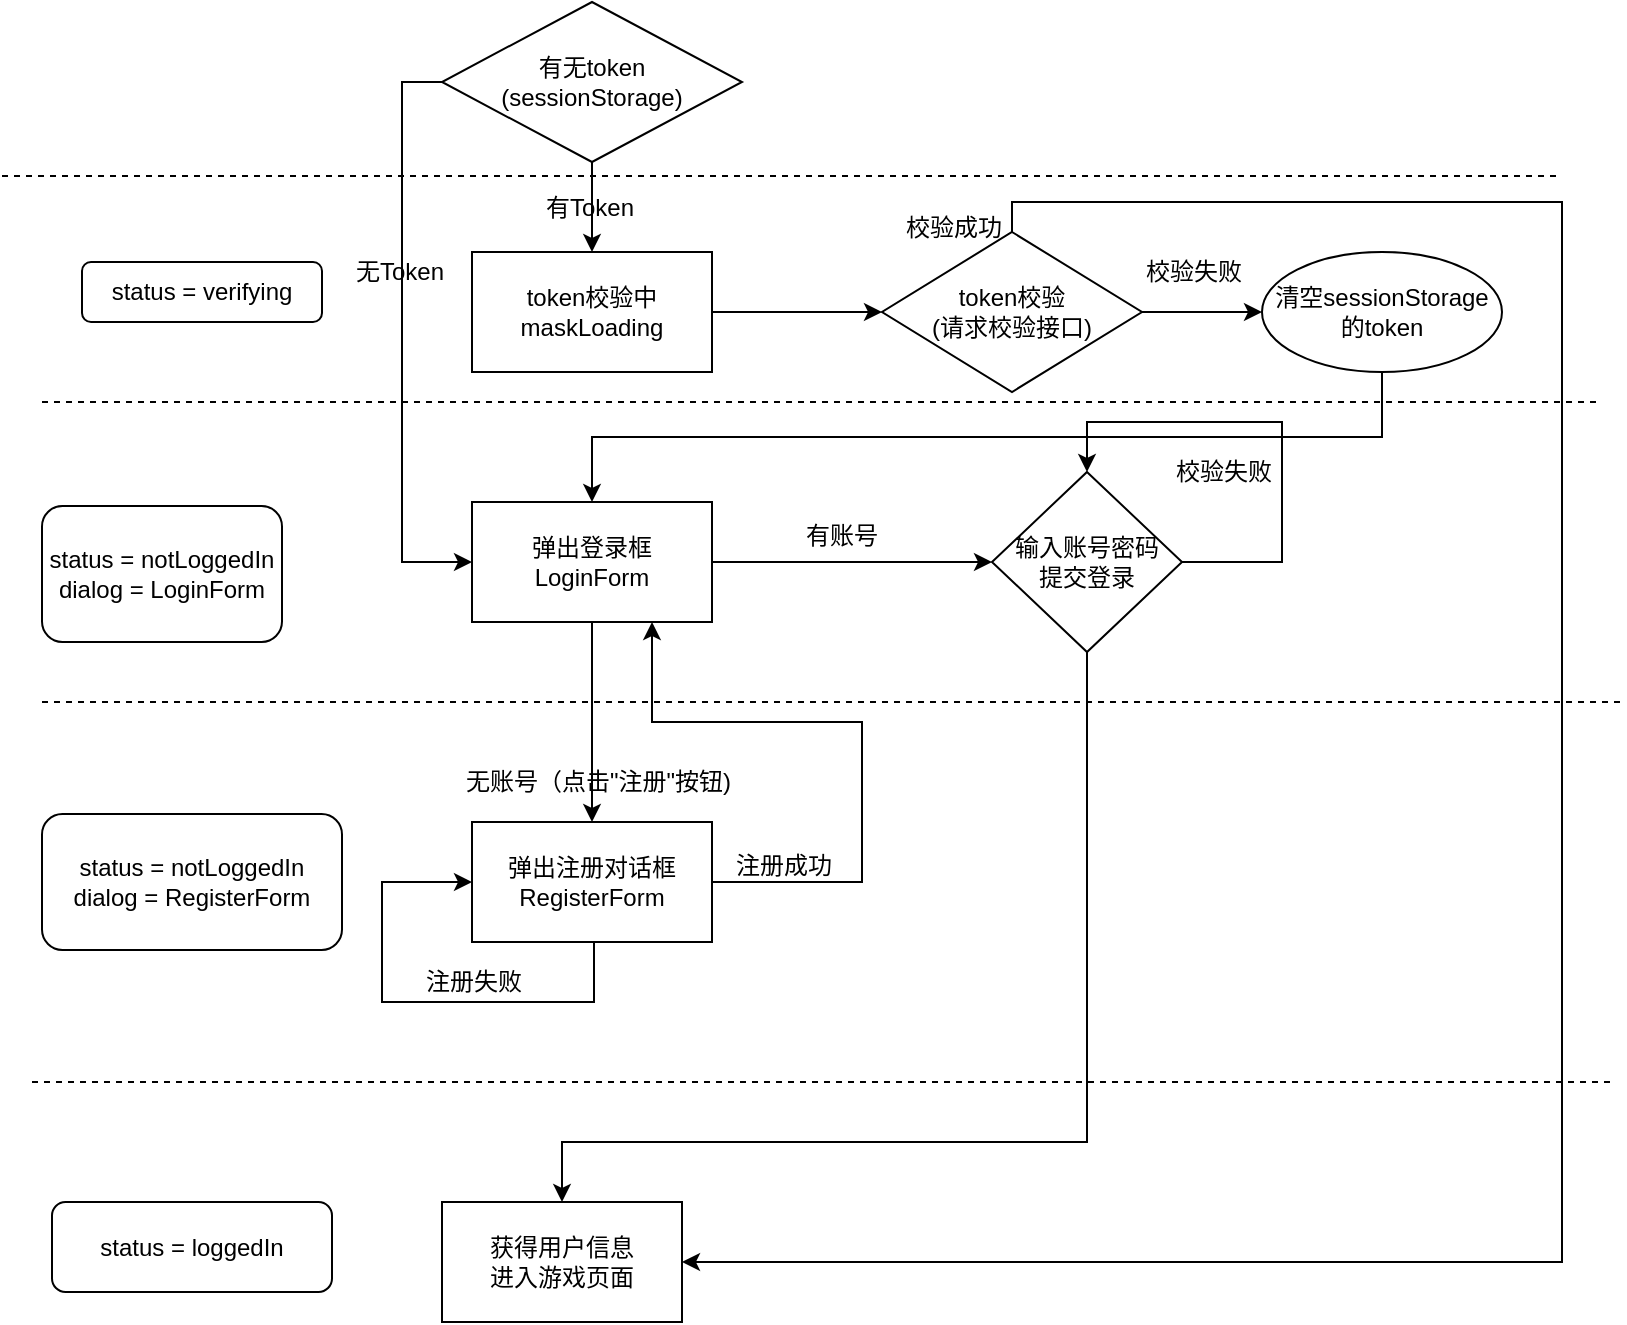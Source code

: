 <mxfile version="12.2.4" pages="3"><diagram id="rugRL7AxiqQIvu9c2BvP" name="Auth"><mxGraphModel dx="926" dy="571" grid="1" gridSize="10" guides="1" tooltips="1" connect="1" arrows="1" fold="1" page="1" pageScale="1" pageWidth="827" pageHeight="1169" math="0" shadow="0"><root><mxCell id="0"/><mxCell id="1" parent="0"/><mxCell id="4" style="edgeStyle=orthogonalEdgeStyle;rounded=0;orthogonalLoop=1;jettySize=auto;html=1;exitX=0;exitY=0.5;exitDx=0;exitDy=0;" parent="1" source="2" target="3" edge="1"><mxGeometry relative="1" as="geometry"><Array as="points"><mxPoint x="210" y="60"/><mxPoint x="210" y="300"/></Array></mxGeometry></mxCell><mxCell id="71" style="edgeStyle=orthogonalEdgeStyle;rounded=0;orthogonalLoop=1;jettySize=auto;html=1;exitX=0.5;exitY=1;exitDx=0;exitDy=0;entryX=0.5;entryY=0;entryDx=0;entryDy=0;" parent="1" source="2" target="64" edge="1"><mxGeometry relative="1" as="geometry"/></mxCell><mxCell id="2" value="有无token&lt;br&gt;(sessionStorage)" style="rhombus;whiteSpace=wrap;html=1;" parent="1" vertex="1"><mxGeometry x="230" y="20" width="150" height="80" as="geometry"/></mxCell><mxCell id="48" style="edgeStyle=orthogonalEdgeStyle;rounded=0;orthogonalLoop=1;jettySize=auto;html=1;exitX=1;exitY=0.5;exitDx=0;exitDy=0;entryX=0;entryY=0.5;entryDx=0;entryDy=0;" parent="1" source="3" target="20" edge="1"><mxGeometry relative="1" as="geometry"/></mxCell><mxCell id="54" value="" style="edgeStyle=orthogonalEdgeStyle;rounded=0;orthogonalLoop=1;jettySize=auto;html=1;" parent="1" source="3" target="21" edge="1"><mxGeometry relative="1" as="geometry"/></mxCell><mxCell id="3" value="弹出登录框&lt;br&gt;LoginForm" style="rounded=0;whiteSpace=wrap;html=1;" parent="1" vertex="1"><mxGeometry x="245" y="270" width="120" height="60" as="geometry"/></mxCell><mxCell id="11" style="edgeStyle=orthogonalEdgeStyle;rounded=0;orthogonalLoop=1;jettySize=auto;html=1;entryX=1;entryY=0.5;entryDx=0;entryDy=0;exitX=0.5;exitY=0;exitDx=0;exitDy=0;" parent="1" source="7" target="10" edge="1"><mxGeometry relative="1" as="geometry"><Array as="points"><mxPoint x="515" y="120"/><mxPoint x="790" y="120"/><mxPoint x="790" y="650"/></Array><mxPoint x="460" y="120" as="sourcePoint"/></mxGeometry></mxCell><mxCell id="77" style="edgeStyle=orthogonalEdgeStyle;rounded=0;orthogonalLoop=1;jettySize=auto;html=1;exitX=1;exitY=0.5;exitDx=0;exitDy=0;entryX=0;entryY=0.5;entryDx=0;entryDy=0;" parent="1" source="7" target="29" edge="1"><mxGeometry relative="1" as="geometry"/></mxCell><mxCell id="7" value="token校验&lt;br&gt;(请求校验接口)" style="rhombus;whiteSpace=wrap;html=1;" parent="1" vertex="1"><mxGeometry x="450" y="135" width="130" height="80" as="geometry"/></mxCell><mxCell id="10" value="获得用户信息&lt;br&gt;进入游戏页面" style="rounded=0;whiteSpace=wrap;html=1;" parent="1" vertex="1"><mxGeometry x="230" y="620" width="120" height="60" as="geometry"/></mxCell><mxCell id="15" value="校验失败" style="text;html=1;resizable=0;points=[];autosize=1;align=left;verticalAlign=top;spacingTop=-4;" parent="1" vertex="1"><mxGeometry x="580" y="145" width="60" height="20" as="geometry"/></mxCell><mxCell id="35" style="edgeStyle=orthogonalEdgeStyle;rounded=0;orthogonalLoop=1;jettySize=auto;html=1;entryX=0.5;entryY=0;entryDx=0;entryDy=0;" parent="1" source="20" target="10" edge="1"><mxGeometry relative="1" as="geometry"><Array as="points"><mxPoint x="553" y="590"/><mxPoint x="290" y="590"/></Array><mxPoint x="270" y="560" as="targetPoint"/></mxGeometry></mxCell><mxCell id="49" style="edgeStyle=orthogonalEdgeStyle;rounded=0;orthogonalLoop=1;jettySize=auto;html=1;exitX=1;exitY=0.5;exitDx=0;exitDy=0;entryX=0.5;entryY=0;entryDx=0;entryDy=0;" parent="1" source="20" target="20" edge="1"><mxGeometry relative="1" as="geometry"><mxPoint x="720" y="250" as="targetPoint"/><Array as="points"><mxPoint x="650" y="300"/><mxPoint x="650" y="230"/><mxPoint x="553" y="230"/></Array></mxGeometry></mxCell><mxCell id="20" value="输入账号密码&lt;br&gt;提交登录" style="rhombus;whiteSpace=wrap;html=1;" parent="1" vertex="1"><mxGeometry x="505" y="255" width="95" height="90" as="geometry"/></mxCell><mxCell id="57" style="edgeStyle=orthogonalEdgeStyle;rounded=0;orthogonalLoop=1;jettySize=auto;html=1;exitX=1;exitY=0.5;exitDx=0;exitDy=0;entryX=0.75;entryY=1;entryDx=0;entryDy=0;" parent="1" source="21" target="3" edge="1"><mxGeometry relative="1" as="geometry"><Array as="points"><mxPoint x="440" y="460"/><mxPoint x="440" y="380"/><mxPoint x="335" y="380"/></Array></mxGeometry></mxCell><mxCell id="21" value="弹出注册对话框&lt;br&gt;RegisterForm" style="rounded=0;whiteSpace=wrap;html=1;" parent="1" vertex="1"><mxGeometry x="245" y="430" width="120" height="60" as="geometry"/></mxCell><mxCell id="78" style="edgeStyle=orthogonalEdgeStyle;rounded=0;orthogonalLoop=1;jettySize=auto;html=1;exitX=0.5;exitY=1;exitDx=0;exitDy=0;entryX=0.5;entryY=0;entryDx=0;entryDy=0;" parent="1" source="29" target="3" edge="1"><mxGeometry relative="1" as="geometry"/></mxCell><mxCell id="29" value="&lt;span style=&quot;text-align: left&quot;&gt;清空sessionStorage的token&lt;/span&gt;" style="ellipse;whiteSpace=wrap;html=1;" parent="1" vertex="1"><mxGeometry x="640" y="145" width="120" height="60" as="geometry"/></mxCell><mxCell id="30" value="无账号（点击&quot;注册&quot;按钮)" style="text;html=1;resizable=0;points=[];autosize=1;align=left;verticalAlign=top;spacingTop=-4;" parent="1" vertex="1"><mxGeometry x="240" y="400" width="150" height="20" as="geometry"/></mxCell><mxCell id="32" value="有账号" style="text;html=1;resizable=0;points=[];autosize=1;align=left;verticalAlign=top;spacingTop=-4;" parent="1" vertex="1"><mxGeometry x="410" y="277" width="50" height="20" as="geometry"/></mxCell><mxCell id="34" value="校验失败" style="text;html=1;resizable=0;points=[];autosize=1;align=left;verticalAlign=top;spacingTop=-4;" parent="1" vertex="1"><mxGeometry x="595" y="245" width="60" height="20" as="geometry"/></mxCell><mxCell id="37" value="注册失败" style="text;html=1;resizable=0;points=[];autosize=1;align=left;verticalAlign=top;spacingTop=-4;" parent="1" vertex="1"><mxGeometry x="220" y="500" width="60" height="20" as="geometry"/></mxCell><mxCell id="40" value="注册成功" style="text;html=1;resizable=0;points=[];autosize=1;align=left;verticalAlign=top;spacingTop=-4;" parent="1" vertex="1"><mxGeometry x="375" y="442" width="60" height="20" as="geometry"/></mxCell><mxCell id="43" value="" style="endArrow=none;dashed=1;html=1;" parent="1" edge="1"><mxGeometry width="50" height="50" relative="1" as="geometry"><mxPoint x="30" y="370" as="sourcePoint"/><mxPoint x="820" y="370" as="targetPoint"/></mxGeometry></mxCell><mxCell id="44" value="" style="endArrow=none;dashed=1;html=1;" parent="1" edge="1"><mxGeometry width="50" height="50" relative="1" as="geometry"><mxPoint x="30" y="220" as="sourcePoint"/><mxPoint x="810" y="220" as="targetPoint"/></mxGeometry></mxCell><mxCell id="52" value="status = notLoggedIn&lt;br&gt;dialog = LoginForm" style="rounded=1;whiteSpace=wrap;html=1;" parent="1" vertex="1"><mxGeometry x="30" y="272" width="120" height="68" as="geometry"/></mxCell><mxCell id="53" value="status = verifying" style="rounded=1;whiteSpace=wrap;html=1;" parent="1" vertex="1"><mxGeometry x="50" y="150" width="120" height="30" as="geometry"/></mxCell><mxCell id="55" value="" style="endArrow=none;dashed=1;html=1;" parent="1" edge="1"><mxGeometry width="50" height="50" relative="1" as="geometry"><mxPoint x="25" y="560" as="sourcePoint"/><mxPoint x="815" y="560.0" as="targetPoint"/></mxGeometry></mxCell><mxCell id="56" style="edgeStyle=orthogonalEdgeStyle;rounded=0;orthogonalLoop=1;jettySize=auto;html=1;exitX=0.5;exitY=1;exitDx=0;exitDy=0;entryX=0;entryY=0.5;entryDx=0;entryDy=0;" parent="1" source="21" target="21" edge="1"><mxGeometry relative="1" as="geometry"><Array as="points"><mxPoint x="306" y="520"/><mxPoint x="200" y="520"/><mxPoint x="200" y="460"/></Array></mxGeometry></mxCell><mxCell id="61" value="status = loggedIn" style="rounded=1;whiteSpace=wrap;html=1;" parent="1" vertex="1"><mxGeometry x="35" y="620" width="140" height="45" as="geometry"/></mxCell><mxCell id="62" value="status = notLoggedIn&lt;br&gt;dialog = RegisterForm" style="rounded=1;whiteSpace=wrap;html=1;" parent="1" vertex="1"><mxGeometry x="30" y="426" width="150" height="68" as="geometry"/></mxCell><mxCell id="5" value="无Token" style="text;html=1;resizable=0;points=[];autosize=1;align=left;verticalAlign=top;spacingTop=-4;" parent="1" vertex="1"><mxGeometry x="185" y="145" width="60" height="20" as="geometry"/></mxCell><mxCell id="68" style="edgeStyle=orthogonalEdgeStyle;rounded=0;orthogonalLoop=1;jettySize=auto;html=1;exitX=1;exitY=0.5;exitDx=0;exitDy=0;entryX=0;entryY=0.5;entryDx=0;entryDy=0;" parent="1" source="64" target="7" edge="1"><mxGeometry relative="1" as="geometry"/></mxCell><mxCell id="64" value="token校验中&lt;br&gt;maskLoading" style="rounded=0;whiteSpace=wrap;html=1;" parent="1" vertex="1"><mxGeometry x="245" y="145" width="120" height="60" as="geometry"/></mxCell><mxCell id="12" value="有Token" style="text;html=1;resizable=0;points=[];autosize=1;align=left;verticalAlign=top;spacingTop=-4;" parent="1" vertex="1"><mxGeometry x="280" y="112.5" width="60" height="20" as="geometry"/></mxCell><mxCell id="70" value="" style="endArrow=none;dashed=1;html=1;" parent="1" edge="1"><mxGeometry width="50" height="50" relative="1" as="geometry"><mxPoint x="10" y="107" as="sourcePoint"/><mxPoint x="790" y="107" as="targetPoint"/></mxGeometry></mxCell><mxCell id="13" value="校验成功" style="text;html=1;resizable=0;points=[];autosize=1;align=left;verticalAlign=top;spacingTop=-4;" parent="1" vertex="1"><mxGeometry x="460" y="122.5" width="60" height="20" as="geometry"/></mxCell></root></mxGraphModel></diagram><diagram id="U3A-k-KK_EwoRqUlLUJr" name="Auth Status"><mxGraphModel dx="1166" dy="571" grid="1" gridSize="10" guides="1" tooltips="1" connect="1" arrows="1" fold="1" page="1" pageScale="1" pageWidth="827" pageHeight="1169" math="0" shadow="0"><root><mxCell id="rXnzAYkH4wt6XzSAbl_U-0"/><mxCell id="rXnzAYkH4wt6XzSAbl_U-1" parent="rXnzAYkH4wt6XzSAbl_U-0"/><mxCell id="rXnzAYkH4wt6XzSAbl_U-4" value="status" style="text;html=1;resizable=0;points=[];autosize=1;align=left;verticalAlign=top;spacingTop=-4;" parent="rXnzAYkH4wt6XzSAbl_U-1" vertex="1"><mxGeometry x="104" y="127" width="50" height="20" as="geometry"/></mxCell></root></mxGraphModel></diagram><diagram id="Aze8ZM80Hl4lBBGS_1-k" name="GameRule"><mxGraphModel dx="926" dy="571" grid="1" gridSize="10" guides="1" tooltips="1" connect="1" arrows="1" fold="1" page="1" pageScale="1" pageWidth="827" pageHeight="1169" math="0" shadow="0"><root><mxCell id="O3LfNSyS7zg1BZOvv3IA-0"/><mxCell id="O3LfNSyS7zg1BZOvv3IA-1" parent="O3LfNSyS7zg1BZOvv3IA-0"/></root></mxGraphModel></diagram></mxfile>